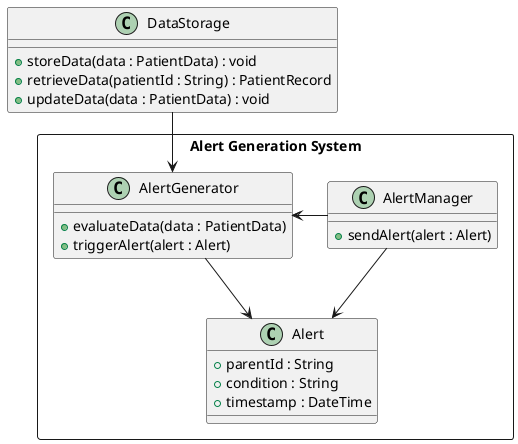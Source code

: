 @startuml

rectangle "Alert Generation System" as AGS {
    class "AlertGenerator" as AG {
        +evaluateData(data : PatientData)
        +triggerAlert(alert : Alert)
    }

    AG --> A

    class "Alert" as A {
        +parentId : String
        +condition : String
        +timestamp : DateTime
    }

    class "AlertManager" as AM {
        +sendAlert(alert : Alert)
    }

    AM --> A
    AM -left-> AG
}

class "DataStorage" as DS {
    +storeData(data : PatientData) : void
    +retrieveData(patientId : String) : PatientRecord
    +updateData(data : PatientData) : void
}

DS --> AG

@enduml